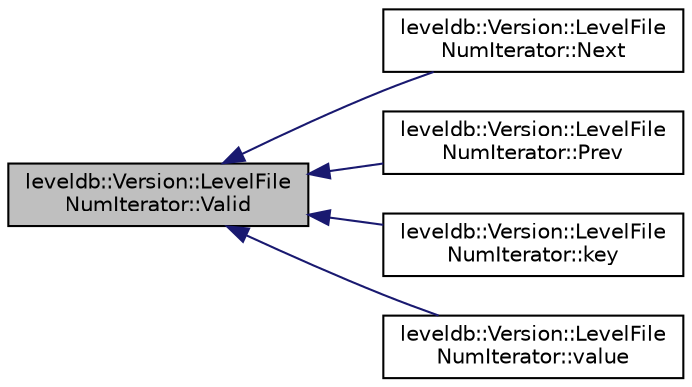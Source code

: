 digraph "leveldb::Version::LevelFileNumIterator::Valid"
{
  edge [fontname="Helvetica",fontsize="10",labelfontname="Helvetica",labelfontsize="10"];
  node [fontname="Helvetica",fontsize="10",shape=record];
  rankdir="LR";
  Node1 [label="leveldb::Version::LevelFile\lNumIterator::Valid",height=0.2,width=0.4,color="black", fillcolor="grey75", style="filled" fontcolor="black"];
  Node1 -> Node2 [dir="back",color="midnightblue",fontsize="10",style="solid"];
  Node2 [label="leveldb::Version::LevelFile\lNumIterator::Next",height=0.2,width=0.4,color="black", fillcolor="white", style="filled",URL="$classleveldb_1_1_version_1_1_level_file_num_iterator.html#a7f470d4bd4dd27ff653bd1e61ccfd759"];
  Node1 -> Node3 [dir="back",color="midnightblue",fontsize="10",style="solid"];
  Node3 [label="leveldb::Version::LevelFile\lNumIterator::Prev",height=0.2,width=0.4,color="black", fillcolor="white", style="filled",URL="$classleveldb_1_1_version_1_1_level_file_num_iterator.html#ab39c60a98d579590231034fdb665cb42"];
  Node1 -> Node4 [dir="back",color="midnightblue",fontsize="10",style="solid"];
  Node4 [label="leveldb::Version::LevelFile\lNumIterator::key",height=0.2,width=0.4,color="black", fillcolor="white", style="filled",URL="$classleveldb_1_1_version_1_1_level_file_num_iterator.html#a8c2ee5f532fd05b2864f8d69d5c01f45"];
  Node1 -> Node5 [dir="back",color="midnightblue",fontsize="10",style="solid"];
  Node5 [label="leveldb::Version::LevelFile\lNumIterator::value",height=0.2,width=0.4,color="black", fillcolor="white", style="filled",URL="$classleveldb_1_1_version_1_1_level_file_num_iterator.html#ac09a8ed595aca29d90e6af91e80a4f00"];
}
